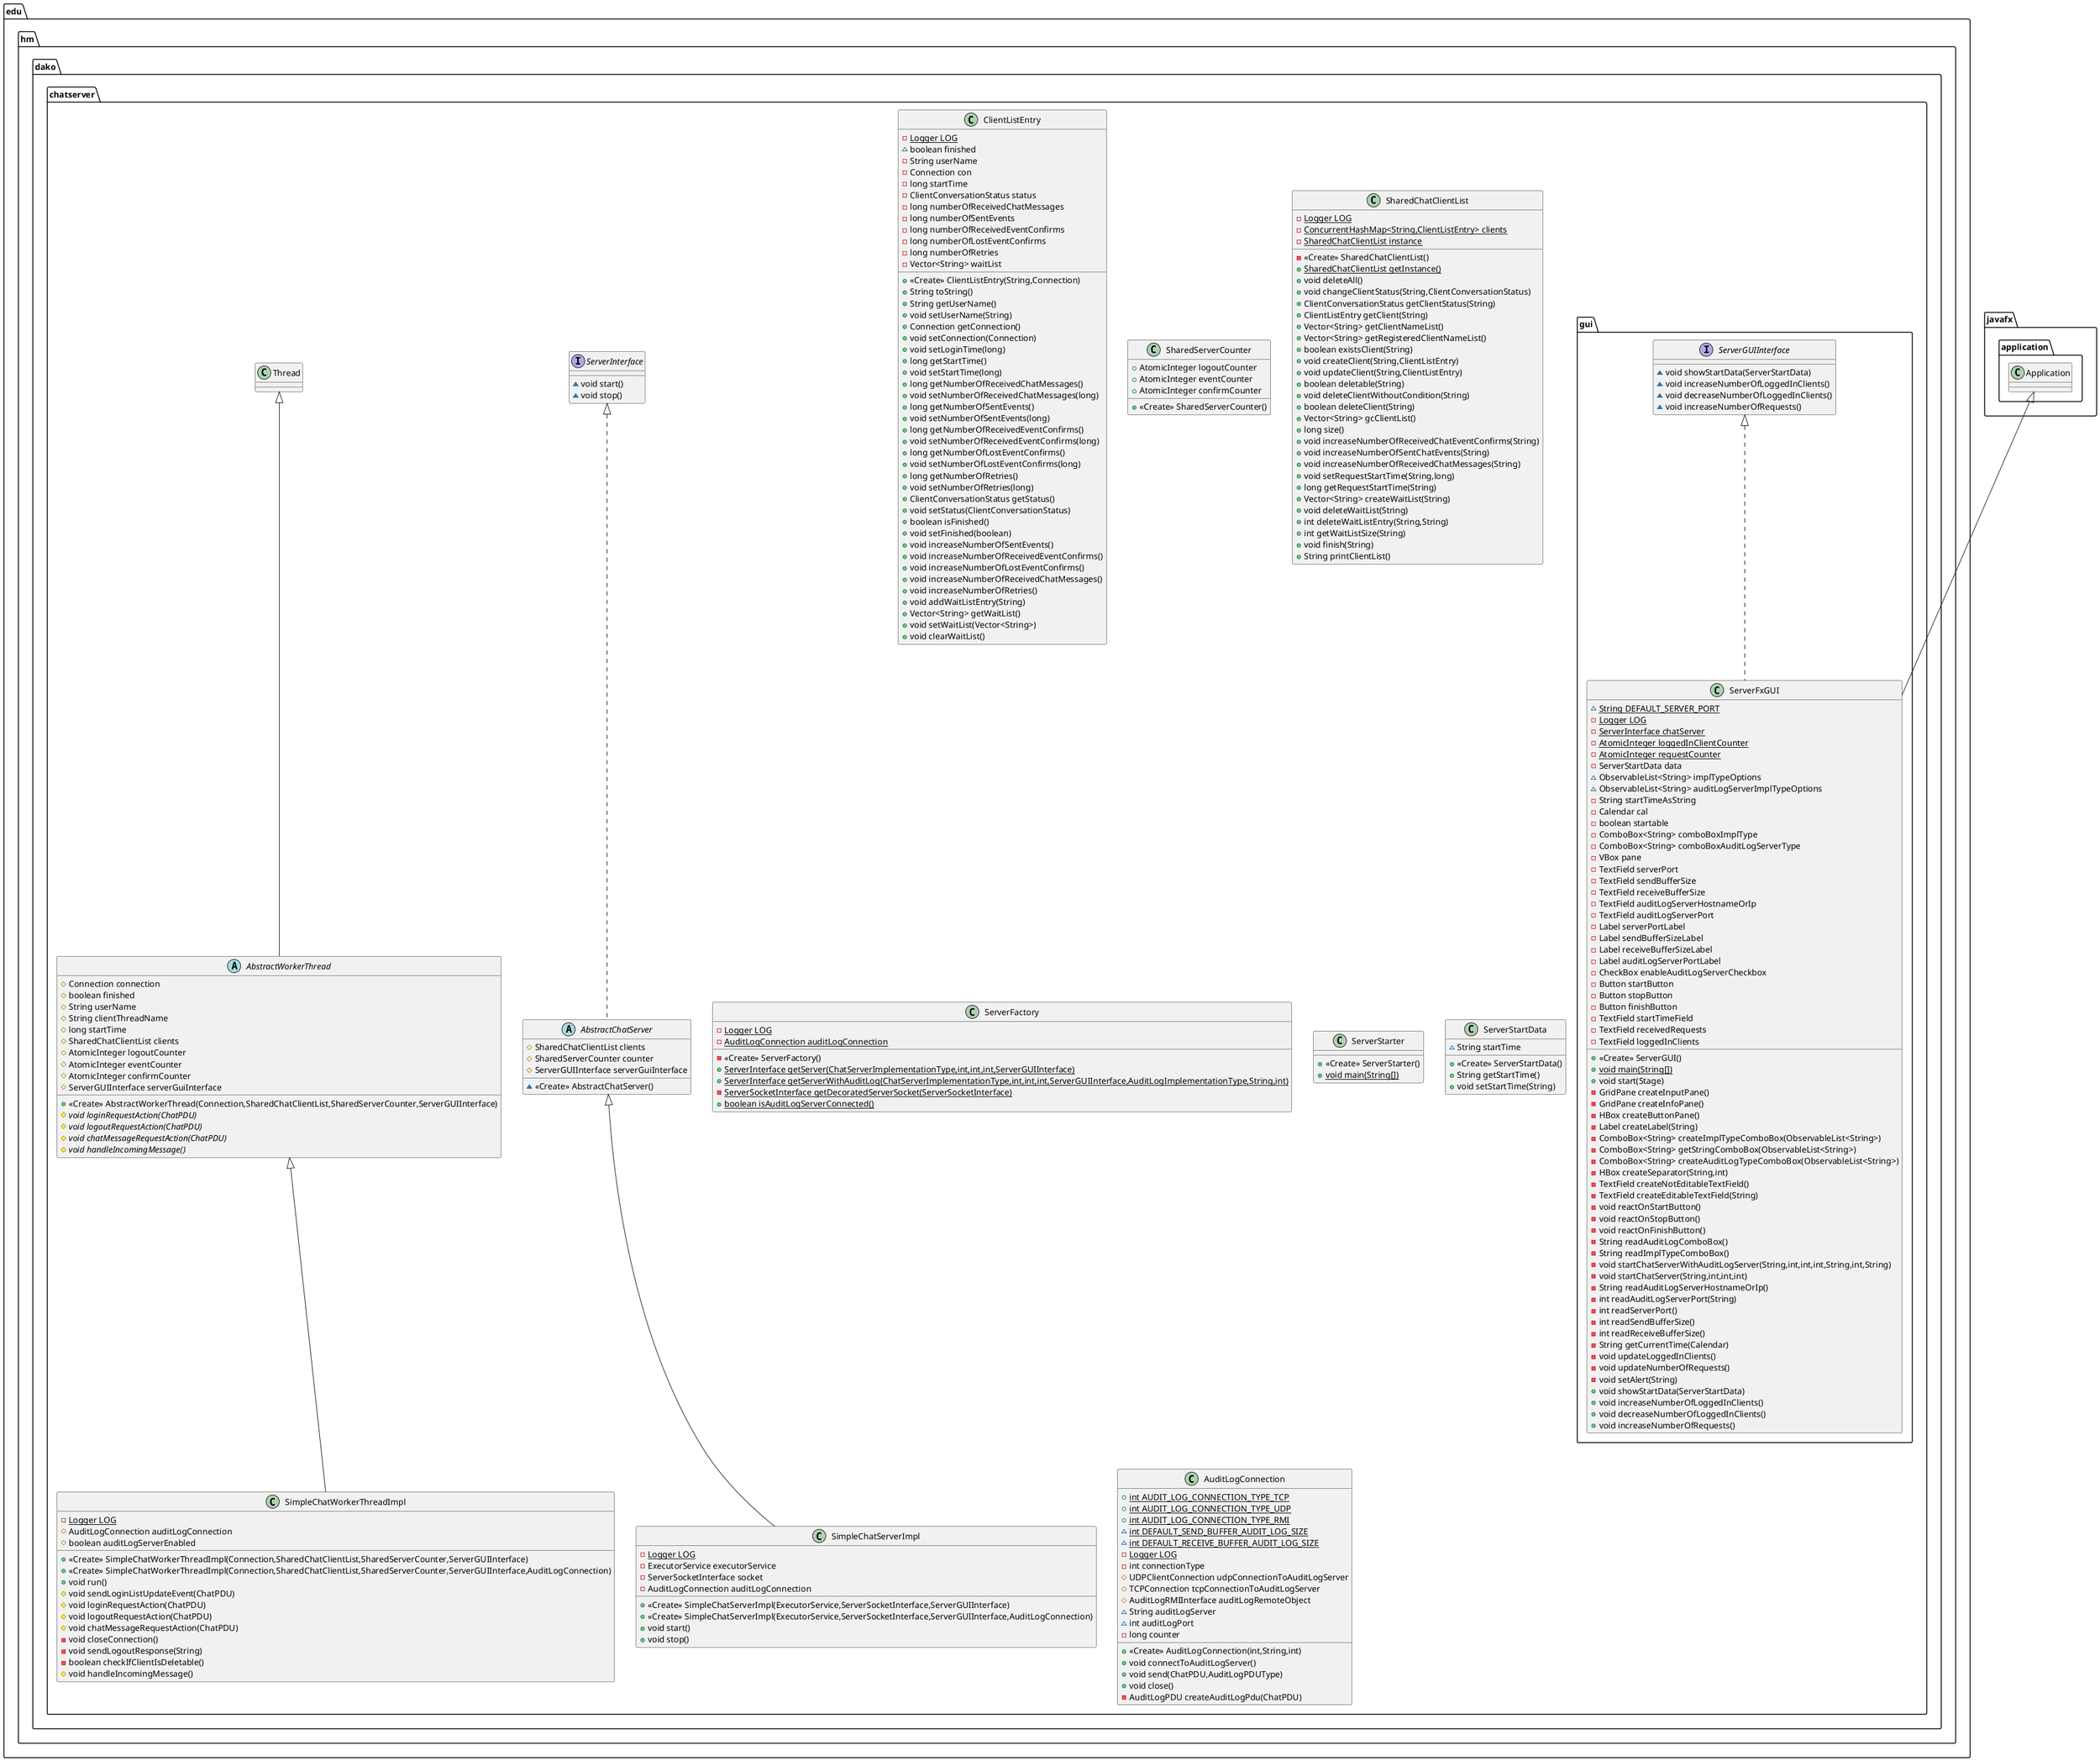 @startuml
class edu.hm.dako.chatserver.ClientListEntry {
- {static} Logger LOG
~ boolean finished
- String userName
- Connection con
- long startTime
- ClientConversationStatus status
- long numberOfReceivedChatMessages
- long numberOfSentEvents
- long numberOfReceivedEventConfirms
- long numberOfLostEventConfirms
- long numberOfRetries
- Vector<String> waitList
+ <<Create>> ClientListEntry(String,Connection)
+ String toString()
+ String getUserName()
+ void setUserName(String)
+ Connection getConnection()
+ void setConnection(Connection)
+ void setLoginTime(long)
+ long getStartTime()
+ void setStartTime(long)
+ long getNumberOfReceivedChatMessages()
+ void setNumberOfReceivedChatMessages(long)
+ long getNumberOfSentEvents()
+ void setNumberOfSentEvents(long)
+ long getNumberOfReceivedEventConfirms()
+ void setNumberOfReceivedEventConfirms(long)
+ long getNumberOfLostEventConfirms()
+ void setNumberOfLostEventConfirms(long)
+ long getNumberOfRetries()
+ void setNumberOfRetries(long)
+ ClientConversationStatus getStatus()
+ void setStatus(ClientConversationStatus)
+ boolean isFinished()
+ void setFinished(boolean)
+ void increaseNumberOfSentEvents()
+ void increaseNumberOfReceivedEventConfirms()
+ void increaseNumberOfLostEventConfirms()
+ void increaseNumberOfReceivedChatMessages()
+ void increaseNumberOfRetries()
+ void addWaitListEntry(String)
+ Vector<String> getWaitList()
+ void setWaitList(Vector<String>)
+ void clearWaitList()
}
interface edu.hm.dako.chatserver.gui.ServerGUIInterface {
~ void showStartData(ServerStartData)
~ void increaseNumberOfLoggedInClients()
~ void decreaseNumberOfLoggedInClients()
~ void increaseNumberOfRequests()
}
abstract class edu.hm.dako.chatserver.AbstractChatServer {
# SharedChatClientList clients
# SharedServerCounter counter
# ServerGUIInterface serverGuiInterface
~ <<Create>> AbstractChatServer()
}
class edu.hm.dako.chatserver.SharedServerCounter {
+ AtomicInteger logoutCounter
+ AtomicInteger eventCounter
+ AtomicInteger confirmCounter
+ <<Create>> SharedServerCounter()
}
interface edu.hm.dako.chatserver.ServerInterface {
~ void start()
~ void stop()
}
class edu.hm.dako.chatserver.SharedChatClientList {
- {static} Logger LOG
- {static} ConcurrentHashMap<String,ClientListEntry> clients
- {static} SharedChatClientList instance
- <<Create>> SharedChatClientList()
+ {static} SharedChatClientList getInstance()
+ void deleteAll()
+ void changeClientStatus(String,ClientConversationStatus)
+ ClientConversationStatus getClientStatus(String)
+ ClientListEntry getClient(String)
+ Vector<String> getClientNameList()
+ Vector<String> getRegisteredClientNameList()
+ boolean existsClient(String)
+ void createClient(String,ClientListEntry)
+ void updateClient(String,ClientListEntry)
+ boolean deletable(String)
+ void deleteClientWithoutCondition(String)
+ boolean deleteClient(String)
+ Vector<String> gcClientList()
+ long size()
+ void increaseNumberOfReceivedChatEventConfirms(String)
+ void increaseNumberOfSentChatEvents(String)
+ void increaseNumberOfReceivedChatMessages(String)
+ void setRequestStartTime(String,long)
+ long getRequestStartTime(String)
+ Vector<String> createWaitList(String)
+ void deleteWaitList(String)
+ int deleteWaitListEntry(String,String)
+ int getWaitListSize(String)
+ void finish(String)
+ String printClientList()
}
class edu.hm.dako.chatserver.ServerFactory {
- {static} Logger LOG
- {static} AuditLogConnection auditLogConnection
- <<Create>> ServerFactory()
+ {static} ServerInterface getServer(ChatServerImplementationType,int,int,int,ServerGUIInterface)
+ {static} ServerInterface getServerWithAuditLog(ChatServerImplementationType,int,int,int,ServerGUIInterface,AuditLogImplementationType,String,int)
- {static} ServerSocketInterface getDecoratedServerSocket(ServerSocketInterface)
+ {static} boolean isAuditLogServerConnected()
}
class edu.hm.dako.chatserver.ServerStarter {
+ <<Create>> ServerStarter()
+ {static} void main(String[])
}
class edu.hm.dako.chatserver.gui.ServerFxGUI {
~ {static} String DEFAULT_SERVER_PORT
- {static} Logger LOG
- {static} ServerInterface chatServer
- {static} AtomicInteger loggedInClientCounter
- {static} AtomicInteger requestCounter
- ServerStartData data
~ ObservableList<String> implTypeOptions
~ ObservableList<String> auditLogServerImplTypeOptions
- String startTimeAsString
- Calendar cal
- boolean startable
- ComboBox<String> comboBoxImplType
- ComboBox<String> comboBoxAuditLogServerType
- VBox pane
- TextField serverPort
- TextField sendBufferSize
- TextField receiveBufferSize
- TextField auditLogServerHostnameOrIp
- TextField auditLogServerPort
- Label serverPortLabel
- Label sendBufferSizeLabel
- Label receiveBufferSizeLabel
- Label auditLogServerPortLabel
- CheckBox enableAuditLogServerCheckbox
- Button startButton
- Button stopButton
- Button finishButton
- TextField startTimeField
- TextField receivedRequests
- TextField loggedInClients
+ <<Create>> ServerGUI()
+ {static} void main(String[])
+ void start(Stage)
- GridPane createInputPane()
- GridPane createInfoPane()
- HBox createButtonPane()
- Label createLabel(String)
- ComboBox<String> createImplTypeComboBox(ObservableList<String>)
- ComboBox<String> getStringComboBox(ObservableList<String>)
- ComboBox<String> createAuditLogTypeComboBox(ObservableList<String>)
- HBox createSeparator(String,int)
- TextField createNotEditableTextField()
- TextField createEditableTextField(String)
- void reactOnStartButton()
- void reactOnStopButton()
- void reactOnFinishButton()
- String readAuditLogComboBox()
- String readImplTypeComboBox()
- void startChatServerWithAuditLogServer(String,int,int,int,String,int,String)
- void startChatServer(String,int,int,int)
- String readAuditLogServerHostnameOrIp()
- int readAuditLogServerPort(String)
- int readServerPort()
- int readSendBufferSize()
- int readReceiveBufferSize()
- String getCurrentTime(Calendar)
- void updateLoggedInClients()
- void updateNumberOfRequests()
- void setAlert(String)
+ void showStartData(ServerStartData)
+ void increaseNumberOfLoggedInClients()
+ void decreaseNumberOfLoggedInClients()
+ void increaseNumberOfRequests()
}
class edu.hm.dako.chatserver.SimpleChatServerImpl {
- {static} Logger LOG
- ExecutorService executorService
- ServerSocketInterface socket
- AuditLogConnection auditLogConnection
+ <<Create>> SimpleChatServerImpl(ExecutorService,ServerSocketInterface,ServerGUIInterface)
+ <<Create>> SimpleChatServerImpl(ExecutorService,ServerSocketInterface,ServerGUIInterface,AuditLogConnection)
+ void start()
+ void stop()
}
class edu.hm.dako.chatserver.ServerStartData {
~ String startTime
+ <<Create>> ServerStartData()
+ String getStartTime()
+ void setStartTime(String)
}
abstract class edu.hm.dako.chatserver.AbstractWorkerThread {
# Connection connection
# boolean finished
# String userName
# String clientThreadName
# long startTime
# SharedChatClientList clients
# AtomicInteger logoutCounter
# AtomicInteger eventCounter
# AtomicInteger confirmCounter
# ServerGUIInterface serverGuiInterface
+ <<Create>> AbstractWorkerThread(Connection,SharedChatClientList,SharedServerCounter,ServerGUIInterface)
# {abstract}void loginRequestAction(ChatPDU)
# {abstract}void logoutRequestAction(ChatPDU)
# {abstract}void chatMessageRequestAction(ChatPDU)
# {abstract}void handleIncomingMessage()
}
class edu.hm.dako.chatserver.AuditLogConnection {
+ {static} int AUDIT_LOG_CONNECTION_TYPE_TCP
+ {static} int AUDIT_LOG_CONNECTION_TYPE_UDP
+ {static} int AUDIT_LOG_CONNECTION_TYPE_RMI
~ {static} int DEFAULT_SEND_BUFFER_AUDIT_LOG_SIZE
~ {static} int DEFAULT_RECEIVE_BUFFER_AUDIT_LOG_SIZE
- {static} Logger LOG
- int connectionType
# UDPClientConnection udpConnectionToAuditLogServer
# TCPConnection tcpConnectionToAuditLogServer
# AuditLogRMIInterface auditLogRemoteObject
~ String auditLogServer
~ int auditLogPort
- long counter
+ <<Create>> AuditLogConnection(int,String,int)
+ void connectToAuditLogServer()
+ void send(ChatPDU,AuditLogPDUType)
+ void close()
- AuditLogPDU createAuditLogPdu(ChatPDU)
}
class edu.hm.dako.chatserver.SimpleChatWorkerThreadImpl {
- {static} Logger LOG
# AuditLogConnection auditLogConnection
# boolean auditLogServerEnabled
+ <<Create>> SimpleChatWorkerThreadImpl(Connection,SharedChatClientList,SharedServerCounter,ServerGUIInterface)
+ <<Create>> SimpleChatWorkerThreadImpl(Connection,SharedChatClientList,SharedServerCounter,ServerGUIInterface,AuditLogConnection)
+ void run()
# void sendLoginListUpdateEvent(ChatPDU)
# void loginRequestAction(ChatPDU)
# void logoutRequestAction(ChatPDU)
# void chatMessageRequestAction(ChatPDU)
- void closeConnection()
- void sendLogoutResponse(String)
- boolean checkIfClientIsDeletable()
# void handleIncomingMessage()
}


edu.hm.dako.chatserver.ServerInterface <|.. edu.hm.dako.chatserver.AbstractChatServer
edu.hm.dako.chatserver.gui.ServerGUIInterface <|.. edu.hm.dako.chatserver.gui.ServerFxGUI
javafx.application.Application <|-- edu.hm.dako.chatserver.gui.ServerFxGUI
edu.hm.dako.chatserver.AbstractChatServer <|-- edu.hm.dako.chatserver.SimpleChatServerImpl
edu.hm.dako.chatserver.Thread <|-- edu.hm.dako.chatserver.AbstractWorkerThread
edu.hm.dako.chatserver.AbstractWorkerThread <|-- edu.hm.dako.chatserver.SimpleChatWorkerThreadImpl
@enduml